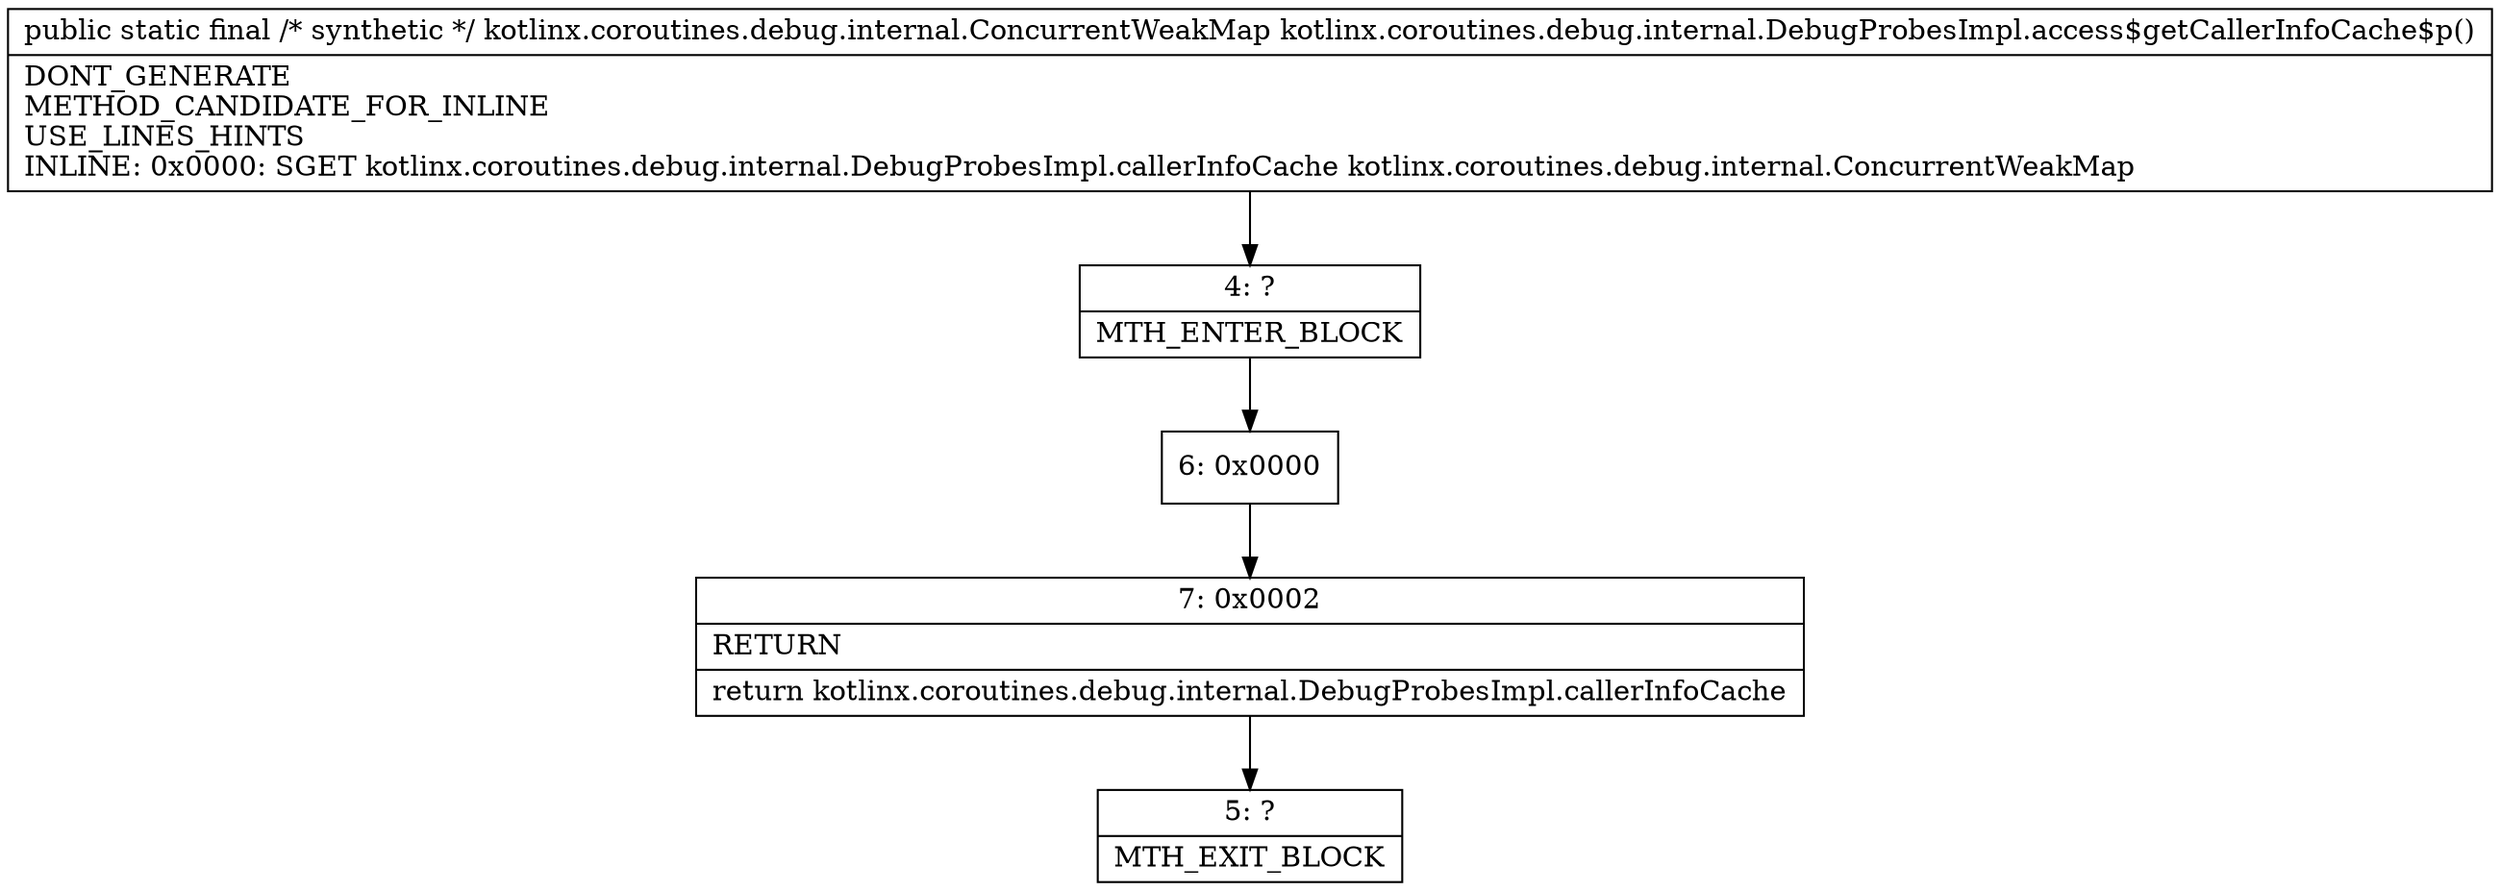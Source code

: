 digraph "CFG forkotlinx.coroutines.debug.internal.DebugProbesImpl.access$getCallerInfoCache$p()Lkotlinx\/coroutines\/debug\/internal\/ConcurrentWeakMap;" {
Node_4 [shape=record,label="{4\:\ ?|MTH_ENTER_BLOCK\l}"];
Node_6 [shape=record,label="{6\:\ 0x0000}"];
Node_7 [shape=record,label="{7\:\ 0x0002|RETURN\l|return kotlinx.coroutines.debug.internal.DebugProbesImpl.callerInfoCache\l}"];
Node_5 [shape=record,label="{5\:\ ?|MTH_EXIT_BLOCK\l}"];
MethodNode[shape=record,label="{public static final \/* synthetic *\/ kotlinx.coroutines.debug.internal.ConcurrentWeakMap kotlinx.coroutines.debug.internal.DebugProbesImpl.access$getCallerInfoCache$p()  | DONT_GENERATE\lMETHOD_CANDIDATE_FOR_INLINE\lUSE_LINES_HINTS\lINLINE: 0x0000: SGET   kotlinx.coroutines.debug.internal.DebugProbesImpl.callerInfoCache kotlinx.coroutines.debug.internal.ConcurrentWeakMap\l}"];
MethodNode -> Node_4;Node_4 -> Node_6;
Node_6 -> Node_7;
Node_7 -> Node_5;
}

